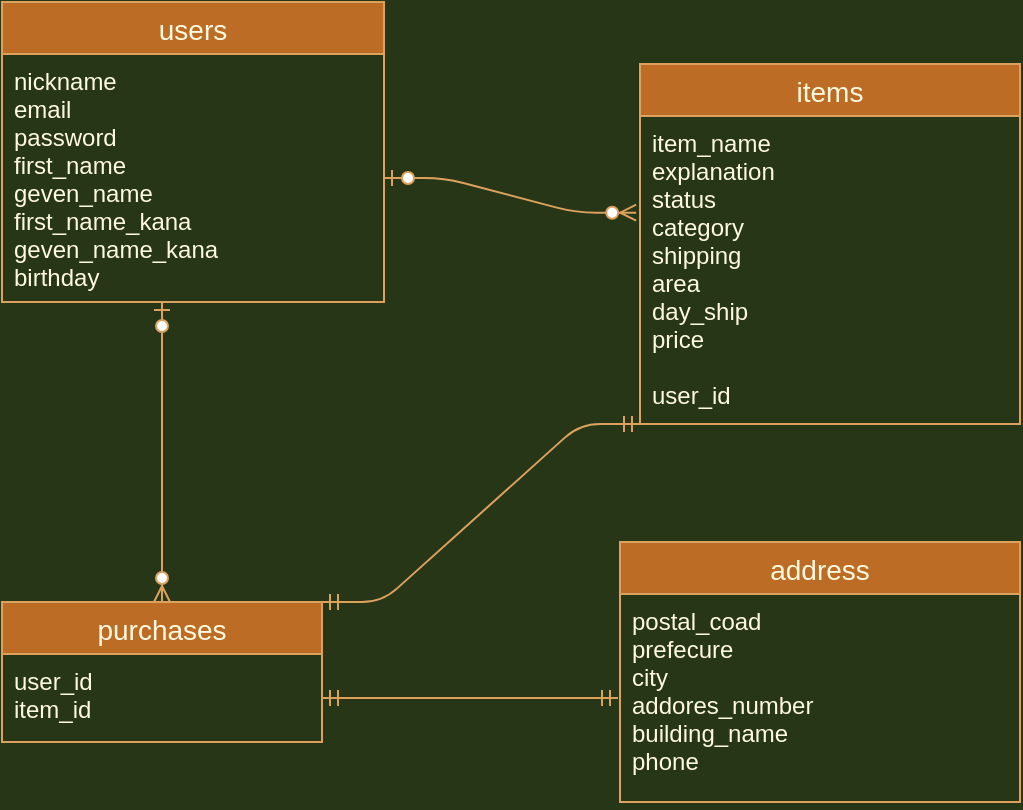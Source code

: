 <mxfile version="13.6.5">
    <diagram id="ZA9rp6zVAw8nvMOatdfZ" name="ページ1">
        <mxGraphModel dx="473" dy="654" grid="1" gridSize="10" guides="1" tooltips="1" connect="1" arrows="1" fold="1" page="1" pageScale="1" pageWidth="827" pageHeight="1169" background="#283618" math="0" shadow="0">
            <root>
                <mxCell id="0"/>
                <mxCell id="1" parent="0"/>
                <mxCell id="6" value="items" style="swimlane;fontStyle=0;childLayout=stackLayout;horizontal=1;startSize=26;horizontalStack=0;resizeParent=1;resizeParentMax=0;resizeLast=0;collapsible=1;marginBottom=0;align=center;fontSize=14;fillColor=#BC6C25;strokeColor=#DDA15E;fontColor=#FEFAE0;" vertex="1" parent="1">
                    <mxGeometry x="370" y="81" width="190" height="180" as="geometry"/>
                </mxCell>
                <mxCell id="8" value="item_name&#10;explanation&#10;status&#10;category&#10;shipping&#10;area&#10;day_ship&#10;price&#10;&#10;user_id" style="text;strokeColor=none;fillColor=none;spacingLeft=4;spacingRight=4;overflow=hidden;rotatable=0;points=[[0,0.5],[1,0.5]];portConstraint=eastwest;fontSize=12;fontColor=#FEFAE0;" vertex="1" parent="6">
                    <mxGeometry y="26" width="190" height="154" as="geometry"/>
                </mxCell>
                <mxCell id="34" style="edgeStyle=none;rounded=0;orthogonalLoop=1;jettySize=auto;html=1;exitX=0;exitY=0.5;exitDx=0;exitDy=0;startArrow=none;startFill=0;fontFamily=Helvetica;strokeColor=#DDA15E;fontColor=#FEFAE0;labelBackgroundColor=#283618;" edge="1" parent="6" source="8" target="8">
                    <mxGeometry relative="1" as="geometry"/>
                </mxCell>
                <mxCell id="16" value="purchases" style="swimlane;fontStyle=0;childLayout=stackLayout;horizontal=1;startSize=26;horizontalStack=0;resizeParent=1;resizeParentMax=0;resizeLast=0;collapsible=1;marginBottom=0;align=center;fontSize=14;fillColor=#BC6C25;strokeColor=#DDA15E;fontColor=#FEFAE0;" vertex="1" parent="1">
                    <mxGeometry x="51" y="350" width="160" height="70" as="geometry"/>
                </mxCell>
                <mxCell id="17" value="user_id&#10;item_id&#10;&#10;&#10;" style="text;strokeColor=none;fillColor=none;spacingLeft=4;spacingRight=4;overflow=hidden;rotatable=0;points=[[0,0.5],[1,0.5]];portConstraint=eastwest;fontSize=12;fontColor=#FEFAE0;" vertex="1" parent="16">
                    <mxGeometry y="26" width="160" height="44" as="geometry"/>
                </mxCell>
                <mxCell id="44" value="" style="edgeStyle=entityRelationEdgeStyle;fontSize=12;html=1;endArrow=ERmandOne;startArrow=ERmandOne;strokeColor=#DDA15E;fillColor=#BC6C25;exitX=1;exitY=0;exitDx=0;exitDy=0;fontColor=#FEFAE0;labelBackgroundColor=#283618;" edge="1" parent="1" source="16">
                    <mxGeometry width="100" height="100" relative="1" as="geometry">
                        <mxPoint x="220" y="350" as="sourcePoint"/>
                        <mxPoint x="370" y="261" as="targetPoint"/>
                    </mxGeometry>
                </mxCell>
                <mxCell id="50" value="" style="fontSize=12;html=1;endArrow=ERmandOne;startArrow=ERmandOne;strokeColor=#DDA15E;fillColor=#BC6C25;exitX=1;exitY=0.5;exitDx=0;exitDy=0;fontColor=#FEFAE0;labelBackgroundColor=#283618;" edge="1" parent="1" source="17">
                    <mxGeometry width="100" height="100" relative="1" as="geometry">
                        <mxPoint x="200" y="560" as="sourcePoint"/>
                        <mxPoint x="359" y="398" as="targetPoint"/>
                        <Array as="points">
                            <mxPoint x="340" y="398"/>
                        </Array>
                    </mxGeometry>
                </mxCell>
                <mxCell id="53" value="" style="edgeStyle=entityRelationEdgeStyle;fontSize=12;html=1;endArrow=ERzeroToMany;startArrow=ERzeroToOne;strokeColor=#DDA15E;fillColor=#BC6C25;exitX=1;exitY=0.5;exitDx=0;exitDy=0;entryX=-0.01;entryY=0.314;entryDx=0;entryDy=0;entryPerimeter=0;fontColor=#FEFAE0;labelBackgroundColor=#283618;" edge="1" parent="1" source="4" target="8">
                    <mxGeometry width="100" height="100" relative="1" as="geometry">
                        <mxPoint x="230" y="310" as="sourcePoint"/>
                        <mxPoint x="370" y="170" as="targetPoint"/>
                    </mxGeometry>
                </mxCell>
                <mxCell id="54" value="" style="fontSize=12;html=1;endArrow=ERzeroToMany;startArrow=ERzeroToOne;strokeColor=#DDA15E;fillColor=#BC6C25;entryX=0.5;entryY=0;entryDx=0;entryDy=0;fontColor=#FEFAE0;labelBackgroundColor=#283618;" edge="1" parent="1" target="16">
                    <mxGeometry width="100" height="100" relative="1" as="geometry">
                        <mxPoint x="131" y="200" as="sourcePoint"/>
                        <mxPoint x="130" y="340" as="targetPoint"/>
                    </mxGeometry>
                </mxCell>
                <mxCell id="2" value="users" style="swimlane;fontStyle=0;childLayout=stackLayout;horizontal=1;startSize=26;horizontalStack=0;resizeParent=1;resizeParentMax=0;resizeLast=0;collapsible=1;marginBottom=0;align=center;fontSize=14;fillColor=#BC6C25;strokeColor=#DDA15E;fontColor=#FEFAE0;" vertex="1" parent="1">
                    <mxGeometry x="51" y="50" width="191" height="150" as="geometry"/>
                </mxCell>
                <mxCell id="4" value="nickname&#10;email&#10;password&#10;first_name&#10;geven_name&#10;first_name_kana&#10;geven_name_kana&#10;birthday" style="text;strokeColor=none;fillColor=none;spacingLeft=4;spacingRight=4;overflow=hidden;rotatable=0;points=[[0,0.5],[1,0.5]];portConstraint=eastwest;fontSize=12;fontFamily=Helvetica;fontColor=#FEFAE0;" vertex="1" parent="2">
                    <mxGeometry y="26" width="191" height="124" as="geometry"/>
                </mxCell>
                <mxCell id="20" value="address" style="swimlane;fontStyle=0;childLayout=stackLayout;horizontal=1;startSize=26;horizontalStack=0;resizeParent=1;resizeParentMax=0;resizeLast=0;collapsible=1;marginBottom=0;align=center;fontSize=14;fillColor=#BC6C25;strokeColor=#DDA15E;fontColor=#FEFAE0;" vertex="1" parent="1">
                    <mxGeometry x="360" y="320" width="200" height="130" as="geometry"/>
                </mxCell>
                <mxCell id="21" value="postal_coad&#10;prefecure&#10;city&#10;addores_number&#10;building_name&#10;phone&#10;" style="text;strokeColor=none;fillColor=none;spacingLeft=4;spacingRight=4;overflow=hidden;rotatable=0;points=[[0,0.5],[1,0.5]];portConstraint=eastwest;fontSize=12;fontColor=#FEFAE0;" vertex="1" parent="20">
                    <mxGeometry y="26" width="200" height="104" as="geometry"/>
                </mxCell>
            </root>
        </mxGraphModel>
    </diagram>
</mxfile>